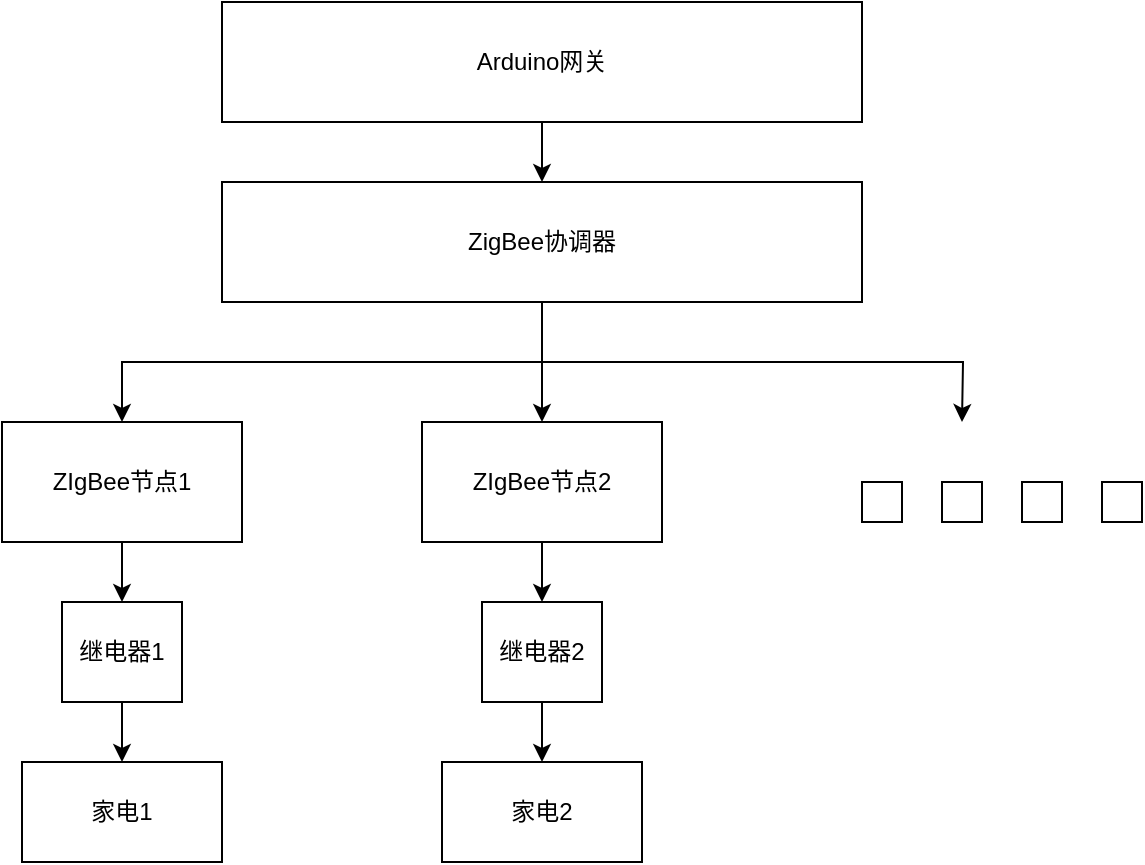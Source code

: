 <mxfile version="18.1.1" type="github">
  <diagram id="2iPVsTN-4OHwdi3Rr5Jb" name="第 1 页">
    <mxGraphModel dx="1052" dy="545" grid="0" gridSize="10" guides="1" tooltips="1" connect="1" arrows="1" fold="1" page="1" pageScale="1" pageWidth="827" pageHeight="1169" math="0" shadow="0">
      <root>
        <mxCell id="0" />
        <mxCell id="1" parent="0" />
        <mxCell id="sb8yaSYqoUK3CxO4F0hL-3" value="" style="edgeStyle=orthogonalEdgeStyle;rounded=0;orthogonalLoop=1;jettySize=auto;html=1;" parent="1" source="sb8yaSYqoUK3CxO4F0hL-1" target="sb8yaSYqoUK3CxO4F0hL-2" edge="1">
          <mxGeometry relative="1" as="geometry" />
        </mxCell>
        <mxCell id="sb8yaSYqoUK3CxO4F0hL-1" value="Arduino网关" style="rounded=0;whiteSpace=wrap;html=1;" parent="1" vertex="1">
          <mxGeometry x="200" y="100" width="320" height="60" as="geometry" />
        </mxCell>
        <mxCell id="sb8yaSYqoUK3CxO4F0hL-7" style="edgeStyle=orthogonalEdgeStyle;rounded=0;orthogonalLoop=1;jettySize=auto;html=1;exitX=0.5;exitY=1;exitDx=0;exitDy=0;entryX=0.5;entryY=0;entryDx=0;entryDy=0;" parent="1" source="sb8yaSYqoUK3CxO4F0hL-2" target="sb8yaSYqoUK3CxO4F0hL-4" edge="1">
          <mxGeometry relative="1" as="geometry" />
        </mxCell>
        <mxCell id="sb8yaSYqoUK3CxO4F0hL-8" style="edgeStyle=orthogonalEdgeStyle;rounded=0;orthogonalLoop=1;jettySize=auto;html=1;exitX=0.5;exitY=1;exitDx=0;exitDy=0;entryX=0.5;entryY=0;entryDx=0;entryDy=0;" parent="1" source="sb8yaSYqoUK3CxO4F0hL-2" target="sb8yaSYqoUK3CxO4F0hL-5" edge="1">
          <mxGeometry relative="1" as="geometry" />
        </mxCell>
        <mxCell id="sb8yaSYqoUK3CxO4F0hL-9" style="edgeStyle=orthogonalEdgeStyle;rounded=0;orthogonalLoop=1;jettySize=auto;html=1;exitX=0.5;exitY=1;exitDx=0;exitDy=0;entryX=0.5;entryY=0;entryDx=0;entryDy=0;" parent="1" source="sb8yaSYqoUK3CxO4F0hL-2" edge="1">
          <mxGeometry relative="1" as="geometry">
            <mxPoint x="570" y="310" as="targetPoint" />
          </mxGeometry>
        </mxCell>
        <mxCell id="sb8yaSYqoUK3CxO4F0hL-2" value="ZigBee协调器" style="rounded=0;whiteSpace=wrap;html=1;" parent="1" vertex="1">
          <mxGeometry x="200" y="190" width="320" height="60" as="geometry" />
        </mxCell>
        <mxCell id="sb8yaSYqoUK3CxO4F0hL-18" style="edgeStyle=orthogonalEdgeStyle;rounded=0;orthogonalLoop=1;jettySize=auto;html=1;exitX=0.5;exitY=1;exitDx=0;exitDy=0;entryX=0.5;entryY=0;entryDx=0;entryDy=0;" parent="1" source="sb8yaSYqoUK3CxO4F0hL-4" target="sb8yaSYqoUK3CxO4F0hL-11" edge="1">
          <mxGeometry relative="1" as="geometry" />
        </mxCell>
        <mxCell id="sb8yaSYqoUK3CxO4F0hL-4" value="ZIgBee节点1" style="rounded=0;whiteSpace=wrap;html=1;" parent="1" vertex="1">
          <mxGeometry x="90" y="310" width="120" height="60" as="geometry" />
        </mxCell>
        <mxCell id="sb8yaSYqoUK3CxO4F0hL-19" style="edgeStyle=orthogonalEdgeStyle;rounded=0;orthogonalLoop=1;jettySize=auto;html=1;exitX=0.5;exitY=1;exitDx=0;exitDy=0;entryX=0.5;entryY=0;entryDx=0;entryDy=0;" parent="1" source="sb8yaSYqoUK3CxO4F0hL-5" target="sb8yaSYqoUK3CxO4F0hL-12" edge="1">
          <mxGeometry relative="1" as="geometry" />
        </mxCell>
        <mxCell id="sb8yaSYqoUK3CxO4F0hL-5" value="ZIgBee节点2" style="rounded=0;whiteSpace=wrap;html=1;" parent="1" vertex="1">
          <mxGeometry x="300" y="310" width="120" height="60" as="geometry" />
        </mxCell>
        <mxCell id="sb8yaSYqoUK3CxO4F0hL-21" value="" style="edgeStyle=orthogonalEdgeStyle;rounded=0;orthogonalLoop=1;jettySize=auto;html=1;" parent="1" source="sb8yaSYqoUK3CxO4F0hL-11" target="sb8yaSYqoUK3CxO4F0hL-20" edge="1">
          <mxGeometry relative="1" as="geometry" />
        </mxCell>
        <mxCell id="sb8yaSYqoUK3CxO4F0hL-11" value="继电器1" style="rounded=0;whiteSpace=wrap;html=1;" parent="1" vertex="1">
          <mxGeometry x="120" y="400" width="60" height="50" as="geometry" />
        </mxCell>
        <mxCell id="sb8yaSYqoUK3CxO4F0hL-24" value="" style="edgeStyle=orthogonalEdgeStyle;rounded=0;orthogonalLoop=1;jettySize=auto;html=1;" parent="1" source="sb8yaSYqoUK3CxO4F0hL-12" target="sb8yaSYqoUK3CxO4F0hL-22" edge="1">
          <mxGeometry relative="1" as="geometry" />
        </mxCell>
        <mxCell id="sb8yaSYqoUK3CxO4F0hL-12" value="继电器2" style="rounded=0;whiteSpace=wrap;html=1;" parent="1" vertex="1">
          <mxGeometry x="330" y="400" width="60" height="50" as="geometry" />
        </mxCell>
        <mxCell id="sb8yaSYqoUK3CxO4F0hL-14" value="" style="rounded=0;whiteSpace=wrap;html=1;" parent="1" vertex="1">
          <mxGeometry x="520" y="340" width="20" height="20" as="geometry" />
        </mxCell>
        <mxCell id="sb8yaSYqoUK3CxO4F0hL-15" value="" style="rounded=0;whiteSpace=wrap;html=1;" parent="1" vertex="1">
          <mxGeometry x="560" y="340" width="20" height="20" as="geometry" />
        </mxCell>
        <mxCell id="sb8yaSYqoUK3CxO4F0hL-16" value="" style="rounded=0;whiteSpace=wrap;html=1;" parent="1" vertex="1">
          <mxGeometry x="600" y="340" width="20" height="20" as="geometry" />
        </mxCell>
        <mxCell id="sb8yaSYqoUK3CxO4F0hL-17" value="" style="rounded=0;whiteSpace=wrap;html=1;" parent="1" vertex="1">
          <mxGeometry x="640" y="340" width="20" height="20" as="geometry" />
        </mxCell>
        <mxCell id="sb8yaSYqoUK3CxO4F0hL-20" value="家电1" style="rounded=0;whiteSpace=wrap;html=1;" parent="1" vertex="1">
          <mxGeometry x="100" y="480" width="100" height="50" as="geometry" />
        </mxCell>
        <mxCell id="sb8yaSYqoUK3CxO4F0hL-22" value="家电2" style="rounded=0;whiteSpace=wrap;html=1;" parent="1" vertex="1">
          <mxGeometry x="310" y="480" width="100" height="50" as="geometry" />
        </mxCell>
      </root>
    </mxGraphModel>
  </diagram>
</mxfile>
